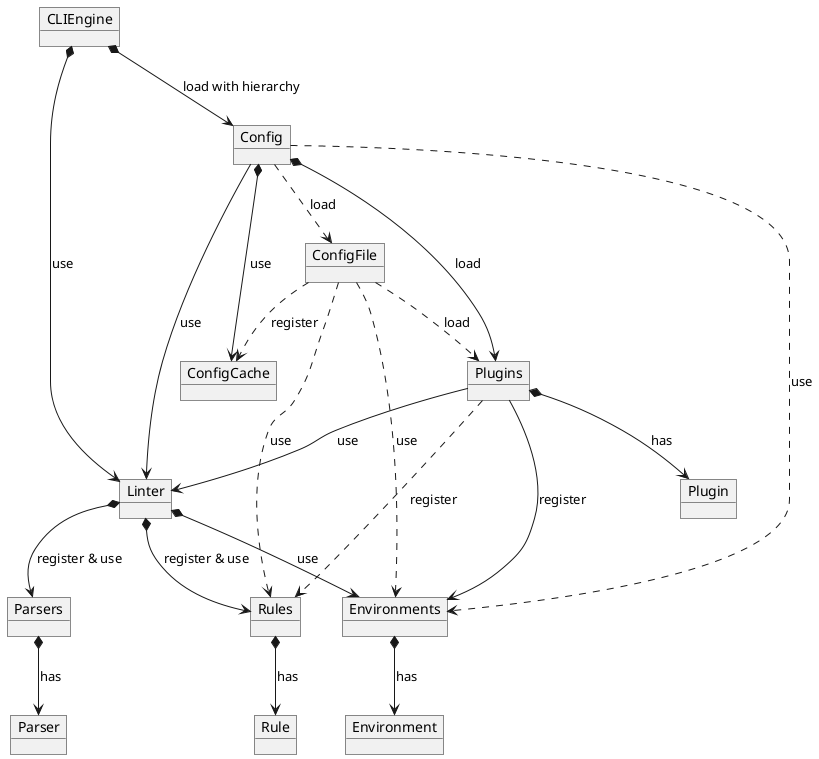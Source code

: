 @startuml
object CLIEngine
object Linter
object Rules
object Rule
object Environments
object Environment
object Plugins
object Plugin
object Parsers
object Parser
object Config
object ConfigCache
object ConfigFile

CLIEngine *--> Linter : "use"
CLIEngine *--> Config : "load with hierarchy"
Linter *--> Parsers : "register & use"
Linter *--> Rules : "register & use"
Linter *--> Environments : "use"
Parsers *--> Parser : "has"
Rules *--> Rule : "has"
Environments *--> Environment : "has"
Plugins --> Environments : "register"
Plugins --> Linter : "use"
Plugins ..> Rules : "register"
Plugins *--> Plugin : "has"
Config --> Linter : "use"
Config *--> ConfigCache : "use"
Config *--> Plugins : "load"
Config ..> Environments : "use"
Config ..> ConfigFile : "load"
ConfigFile ..> ConfigCache : "register"
ConfigFile ..> Plugins : "load"
ConfigFile ..> Rules : "use"
ConfigFile ..> Environments : "use"
@enduml
